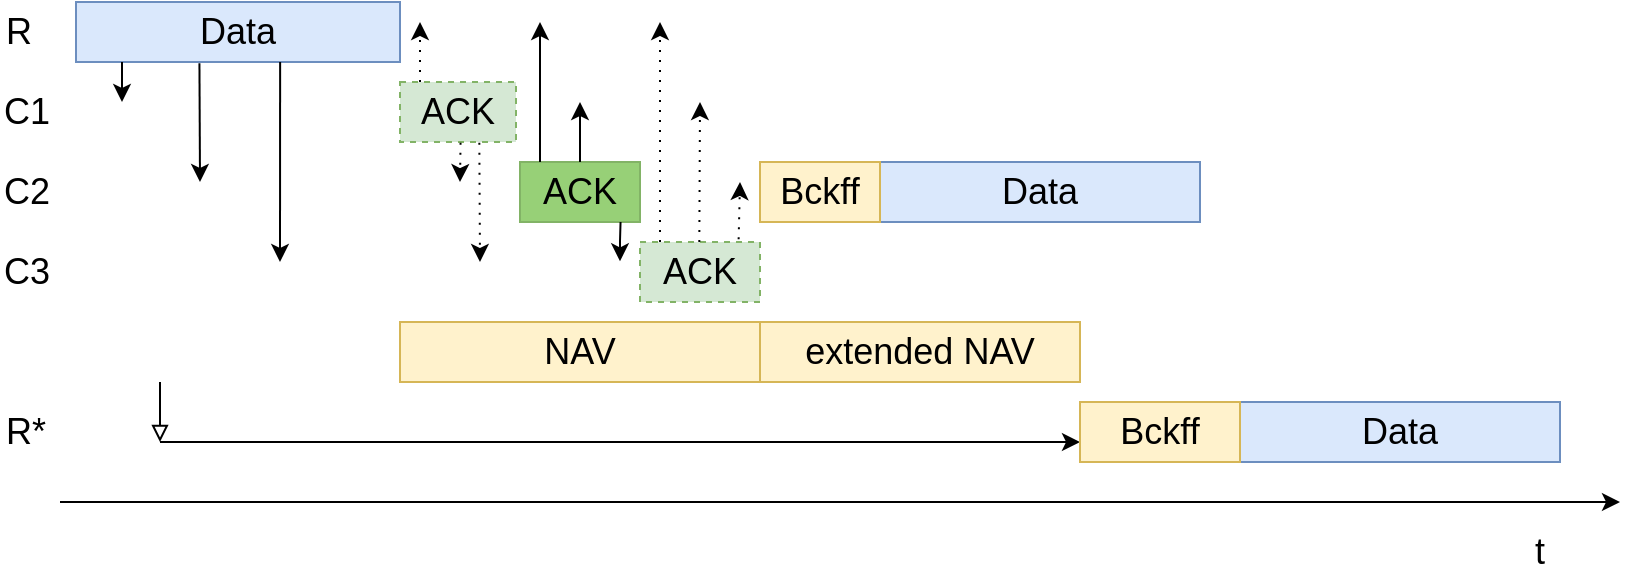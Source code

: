 <mxfile version="20.6.2" type="github">
  <diagram id="nve552eG6jKJD-9Do7uK" name="Seite-1">
    <mxGraphModel dx="1185" dy="753" grid="1" gridSize="10" guides="1" tooltips="1" connect="1" arrows="1" fold="1" page="1" pageScale="1" pageWidth="830" pageHeight="300" math="0" shadow="0">
      <root>
        <mxCell id="0" />
        <mxCell id="1" parent="0" />
        <mxCell id="dQkxo0DX_LhKjrnaAgx4-1" value="" style="endArrow=classic;html=1;rounded=0;" parent="1" edge="1">
          <mxGeometry width="50" height="50" relative="1" as="geometry">
            <mxPoint x="40" y="260" as="sourcePoint" />
            <mxPoint x="820" y="260" as="targetPoint" />
          </mxGeometry>
        </mxCell>
        <mxCell id="dQkxo0DX_LhKjrnaAgx4-3" value="Data" style="rounded=0;whiteSpace=wrap;html=1;fontSize=18;fillColor=#dae8fc;strokeColor=#6c8ebf;" parent="1" vertex="1">
          <mxGeometry x="48" y="10" width="162" height="30" as="geometry" />
        </mxCell>
        <mxCell id="dQkxo0DX_LhKjrnaAgx4-4" value="ACK" style="rounded=0;whiteSpace=wrap;html=1;fontSize=18;fillColor=#d5e8d4;strokeColor=#82b366;dashed=1;" parent="1" vertex="1">
          <mxGeometry x="210" y="50" width="58" height="30" as="geometry" />
        </mxCell>
        <mxCell id="dQkxo0DX_LhKjrnaAgx4-5" value="ACK" style="rounded=0;whiteSpace=wrap;html=1;fontSize=18;fillColor=#97D077;strokeColor=#82b366;" parent="1" vertex="1">
          <mxGeometry x="270" y="90" width="60" height="30" as="geometry" />
        </mxCell>
        <mxCell id="dQkxo0DX_LhKjrnaAgx4-6" value="ACK" style="rounded=0;whiteSpace=wrap;html=1;fontSize=18;fillColor=#d5e8d4;strokeColor=#82b366;dashed=1;" parent="1" vertex="1">
          <mxGeometry x="330" y="130" width="60" height="30" as="geometry" />
        </mxCell>
        <mxCell id="dQkxo0DX_LhKjrnaAgx4-11" value="R" style="text;html=1;strokeColor=none;fillColor=none;align=left;verticalAlign=middle;whiteSpace=wrap;rounded=0;fontSize=18;" parent="1" vertex="1">
          <mxGeometry x="11" y="10" width="60" height="30" as="geometry" />
        </mxCell>
        <mxCell id="dQkxo0DX_LhKjrnaAgx4-12" value="C1" style="text;html=1;strokeColor=none;fillColor=none;align=left;verticalAlign=middle;whiteSpace=wrap;rounded=0;fontSize=18;" parent="1" vertex="1">
          <mxGeometry x="10" y="50" width="40" height="30" as="geometry" />
        </mxCell>
        <mxCell id="dQkxo0DX_LhKjrnaAgx4-13" value="C2" style="text;html=1;strokeColor=none;fillColor=none;align=left;verticalAlign=middle;whiteSpace=wrap;rounded=0;fontSize=18;" parent="1" vertex="1">
          <mxGeometry x="10" y="90" width="40" height="30" as="geometry" />
        </mxCell>
        <mxCell id="dQkxo0DX_LhKjrnaAgx4-14" value="C3" style="text;html=1;strokeColor=none;fillColor=none;align=left;verticalAlign=middle;whiteSpace=wrap;rounded=0;fontSize=18;" parent="1" vertex="1">
          <mxGeometry x="10" y="130" width="100" height="30" as="geometry" />
        </mxCell>
        <mxCell id="dQkxo0DX_LhKjrnaAgx4-17" value="NAV" style="rounded=0;whiteSpace=wrap;html=1;fontSize=18;fillColor=#fff2cc;strokeColor=#d6b656;" parent="1" vertex="1">
          <mxGeometry x="210" y="170" width="180" height="30" as="geometry" />
        </mxCell>
        <mxCell id="dQkxo0DX_LhKjrnaAgx4-28" value="t" style="text;html=1;strokeColor=none;fillColor=none;align=center;verticalAlign=middle;whiteSpace=wrap;rounded=0;shadow=0;sketch=0;strokeWidth=1;fontSize=18;" parent="1" vertex="1">
          <mxGeometry x="750" y="270" width="60" height="30" as="geometry" />
        </mxCell>
        <mxCell id="dQkxo0DX_LhKjrnaAgx4-30" value="Data" style="rounded=0;whiteSpace=wrap;html=1;fontSize=18;fillColor=#dae8fc;strokeColor=#6c8ebf;" parent="1" vertex="1">
          <mxGeometry x="630" y="210" width="160" height="30" as="geometry" />
        </mxCell>
        <mxCell id="dQkxo0DX_LhKjrnaAgx4-31" value="R*" style="text;html=1;strokeColor=none;fillColor=none;align=left;verticalAlign=middle;whiteSpace=wrap;rounded=0;fontSize=18;" parent="1" vertex="1">
          <mxGeometry x="11" y="210" width="60" height="30" as="geometry" />
        </mxCell>
        <mxCell id="dQkxo0DX_LhKjrnaAgx4-32" value="" style="endArrow=classic;html=1;rounded=0;fontSize=18;" parent="1" edge="1">
          <mxGeometry width="50" height="50" relative="1" as="geometry">
            <mxPoint x="71" y="40" as="sourcePoint" />
            <mxPoint x="71" y="60" as="targetPoint" />
          </mxGeometry>
        </mxCell>
        <mxCell id="dQkxo0DX_LhKjrnaAgx4-33" value="" style="endArrow=classic;html=1;rounded=0;fontSize=18;exitX=0.381;exitY=1.022;exitDx=0;exitDy=0;exitPerimeter=0;" parent="1" source="dQkxo0DX_LhKjrnaAgx4-3" edge="1">
          <mxGeometry width="50" height="50" relative="1" as="geometry">
            <mxPoint x="81.36" y="50.72" as="sourcePoint" />
            <mxPoint x="110" y="100" as="targetPoint" />
          </mxGeometry>
        </mxCell>
        <mxCell id="dQkxo0DX_LhKjrnaAgx4-34" value="" style="endArrow=classic;html=1;rounded=0;fontSize=18;exitX=0.63;exitY=1;exitDx=0;exitDy=0;exitPerimeter=0;" parent="1" source="dQkxo0DX_LhKjrnaAgx4-3" edge="1">
          <mxGeometry width="50" height="50" relative="1" as="geometry">
            <mxPoint x="121.36" y="51.29" as="sourcePoint" />
            <mxPoint x="150" y="140" as="targetPoint" />
          </mxGeometry>
        </mxCell>
        <mxCell id="dQkxo0DX_LhKjrnaAgx4-35" value="" style="endArrow=classic;html=1;rounded=0;fontSize=18;dashed=1;dashPattern=1 4;" parent="1" edge="1">
          <mxGeometry width="50" height="50" relative="1" as="geometry">
            <mxPoint x="220" y="50" as="sourcePoint" />
            <mxPoint x="220" y="20" as="targetPoint" />
          </mxGeometry>
        </mxCell>
        <mxCell id="dQkxo0DX_LhKjrnaAgx4-36" value="" style="endArrow=classic;html=1;rounded=0;fontSize=18;exitX=0.522;exitY=1.012;exitDx=0;exitDy=0;exitPerimeter=0;dashed=1;dashPattern=1 4;" parent="1" source="dQkxo0DX_LhKjrnaAgx4-4" edge="1">
          <mxGeometry width="50" height="50" relative="1" as="geometry">
            <mxPoint x="230" y="60" as="sourcePoint" />
            <mxPoint x="240" y="100" as="targetPoint" />
          </mxGeometry>
        </mxCell>
        <mxCell id="dQkxo0DX_LhKjrnaAgx4-37" value="" style="endArrow=classic;html=1;rounded=0;fontSize=18;exitX=0.684;exitY=1.012;exitDx=0;exitDy=0;exitPerimeter=0;dashed=1;dashPattern=1 4;" parent="1" source="dQkxo0DX_LhKjrnaAgx4-4" edge="1">
          <mxGeometry width="50" height="50" relative="1" as="geometry">
            <mxPoint x="249" y="90" as="sourcePoint" />
            <mxPoint x="250" y="140" as="targetPoint" />
          </mxGeometry>
        </mxCell>
        <mxCell id="dQkxo0DX_LhKjrnaAgx4-38" value="" style="endArrow=classic;html=1;rounded=0;fontSize=18;exitX=0.522;exitY=1.012;exitDx=0;exitDy=0;exitPerimeter=0;" parent="1" edge="1">
          <mxGeometry width="50" height="50" relative="1" as="geometry">
            <mxPoint x="320.276" y="120.0" as="sourcePoint" />
            <mxPoint x="320" y="139.64" as="targetPoint" />
            <Array as="points">
              <mxPoint x="320" y="129.64" />
            </Array>
          </mxGeometry>
        </mxCell>
        <mxCell id="dQkxo0DX_LhKjrnaAgx4-39" value="" style="endArrow=classic;html=1;rounded=0;fontSize=18;exitX=0.5;exitY=0;exitDx=0;exitDy=0;" parent="1" source="dQkxo0DX_LhKjrnaAgx4-5" edge="1">
          <mxGeometry width="50" height="50" relative="1" as="geometry">
            <mxPoint x="330.276" y="130" as="sourcePoint" />
            <mxPoint x="300" y="60" as="targetPoint" />
            <Array as="points">
              <mxPoint x="300" y="80" />
            </Array>
          </mxGeometry>
        </mxCell>
        <mxCell id="dQkxo0DX_LhKjrnaAgx4-40" value="" style="endArrow=classic;html=1;rounded=0;fontSize=18;exitX=0.5;exitY=0;exitDx=0;exitDy=0;" parent="1" edge="1">
          <mxGeometry width="50" height="50" relative="1" as="geometry">
            <mxPoint x="280" y="90" as="sourcePoint" />
            <mxPoint x="280" y="20" as="targetPoint" />
            <Array as="points">
              <mxPoint x="280" y="80" />
            </Array>
          </mxGeometry>
        </mxCell>
        <mxCell id="dQkxo0DX_LhKjrnaAgx4-41" value="" style="endArrow=classic;html=1;rounded=0;fontSize=18;exitX=0.822;exitY=-0.046;exitDx=0;exitDy=0;exitPerimeter=0;dashed=1;dashPattern=1 4;" parent="1" source="dQkxo0DX_LhKjrnaAgx4-6" edge="1">
          <mxGeometry width="50" height="50" relative="1" as="geometry">
            <mxPoint x="410.276" y="55.18" as="sourcePoint" />
            <mxPoint x="380" y="100" as="targetPoint" />
            <Array as="points" />
          </mxGeometry>
        </mxCell>
        <mxCell id="dQkxo0DX_LhKjrnaAgx4-42" value="" style="endArrow=classic;html=1;rounded=0;fontSize=18;exitX=0.822;exitY=-0.046;exitDx=0;exitDy=0;exitPerimeter=0;dashed=1;dashPattern=1 4;" parent="1" edge="1">
          <mxGeometry width="50" height="50" relative="1" as="geometry">
            <mxPoint x="359.66" y="130" as="sourcePoint" />
            <mxPoint x="360" y="60" as="targetPoint" />
            <Array as="points" />
          </mxGeometry>
        </mxCell>
        <mxCell id="dQkxo0DX_LhKjrnaAgx4-43" value="" style="endArrow=classic;html=1;rounded=0;fontSize=18;exitX=0.822;exitY=-0.046;exitDx=0;exitDy=0;exitPerimeter=0;dashed=1;dashPattern=1 4;" parent="1" edge="1">
          <mxGeometry width="50" height="50" relative="1" as="geometry">
            <mxPoint x="340.0" y="130" as="sourcePoint" />
            <mxPoint x="340" y="20" as="targetPoint" />
            <Array as="points" />
          </mxGeometry>
        </mxCell>
        <mxCell id="dQkxo0DX_LhKjrnaAgx4-44" value="" style="endArrow=classic;html=1;rounded=0;fontSize=18;entryX=0;entryY=0.667;entryDx=0;entryDy=0;entryPerimeter=0;" parent="1" edge="1" target="dQkxo0DX_LhKjrnaAgx4-48">
          <mxGeometry width="50" height="50" relative="1" as="geometry">
            <mxPoint x="90" y="230" as="sourcePoint" />
            <mxPoint x="540" y="230" as="targetPoint" />
            <Array as="points">
              <mxPoint x="200" y="230" />
              <mxPoint x="340" y="230" />
            </Array>
          </mxGeometry>
        </mxCell>
        <mxCell id="dQkxo0DX_LhKjrnaAgx4-45" value="" style="endArrow=block;html=1;rounded=0;fontSize=18;endFill=0;" parent="1" edge="1">
          <mxGeometry width="50" height="50" relative="1" as="geometry">
            <mxPoint x="90" y="200" as="sourcePoint" />
            <mxPoint x="90" y="230" as="targetPoint" />
            <Array as="points">
              <mxPoint x="90" y="210" />
            </Array>
          </mxGeometry>
        </mxCell>
        <mxCell id="dQkxo0DX_LhKjrnaAgx4-46" value="Data" style="rounded=0;whiteSpace=wrap;html=1;fontSize=18;fillColor=#dae8fc;strokeColor=#6c8ebf;" parent="1" vertex="1">
          <mxGeometry x="450" y="90" width="160" height="30" as="geometry" />
        </mxCell>
        <mxCell id="dQkxo0DX_LhKjrnaAgx4-48" value="Bckff" style="rounded=0;whiteSpace=wrap;html=1;fontSize=18;fillColor=#fff2cc;strokeColor=#d6b656;" parent="1" vertex="1">
          <mxGeometry x="550" y="210" width="80" height="30" as="geometry" />
        </mxCell>
        <mxCell id="dQkxo0DX_LhKjrnaAgx4-49" value="Bckff" style="rounded=0;whiteSpace=wrap;html=1;fontSize=18;fillColor=#fff2cc;strokeColor=#d6b656;" parent="1" vertex="1">
          <mxGeometry x="390" y="90" width="60" height="30" as="geometry" />
        </mxCell>
        <mxCell id="vA0w0140IV2XdxKpzwHD-1" value="extended NAV" style="rounded=0;whiteSpace=wrap;html=1;fontSize=18;fillColor=#fff2cc;strokeColor=#d6b656;" vertex="1" parent="1">
          <mxGeometry x="390" y="170" width="160" height="30" as="geometry" />
        </mxCell>
      </root>
    </mxGraphModel>
  </diagram>
</mxfile>
